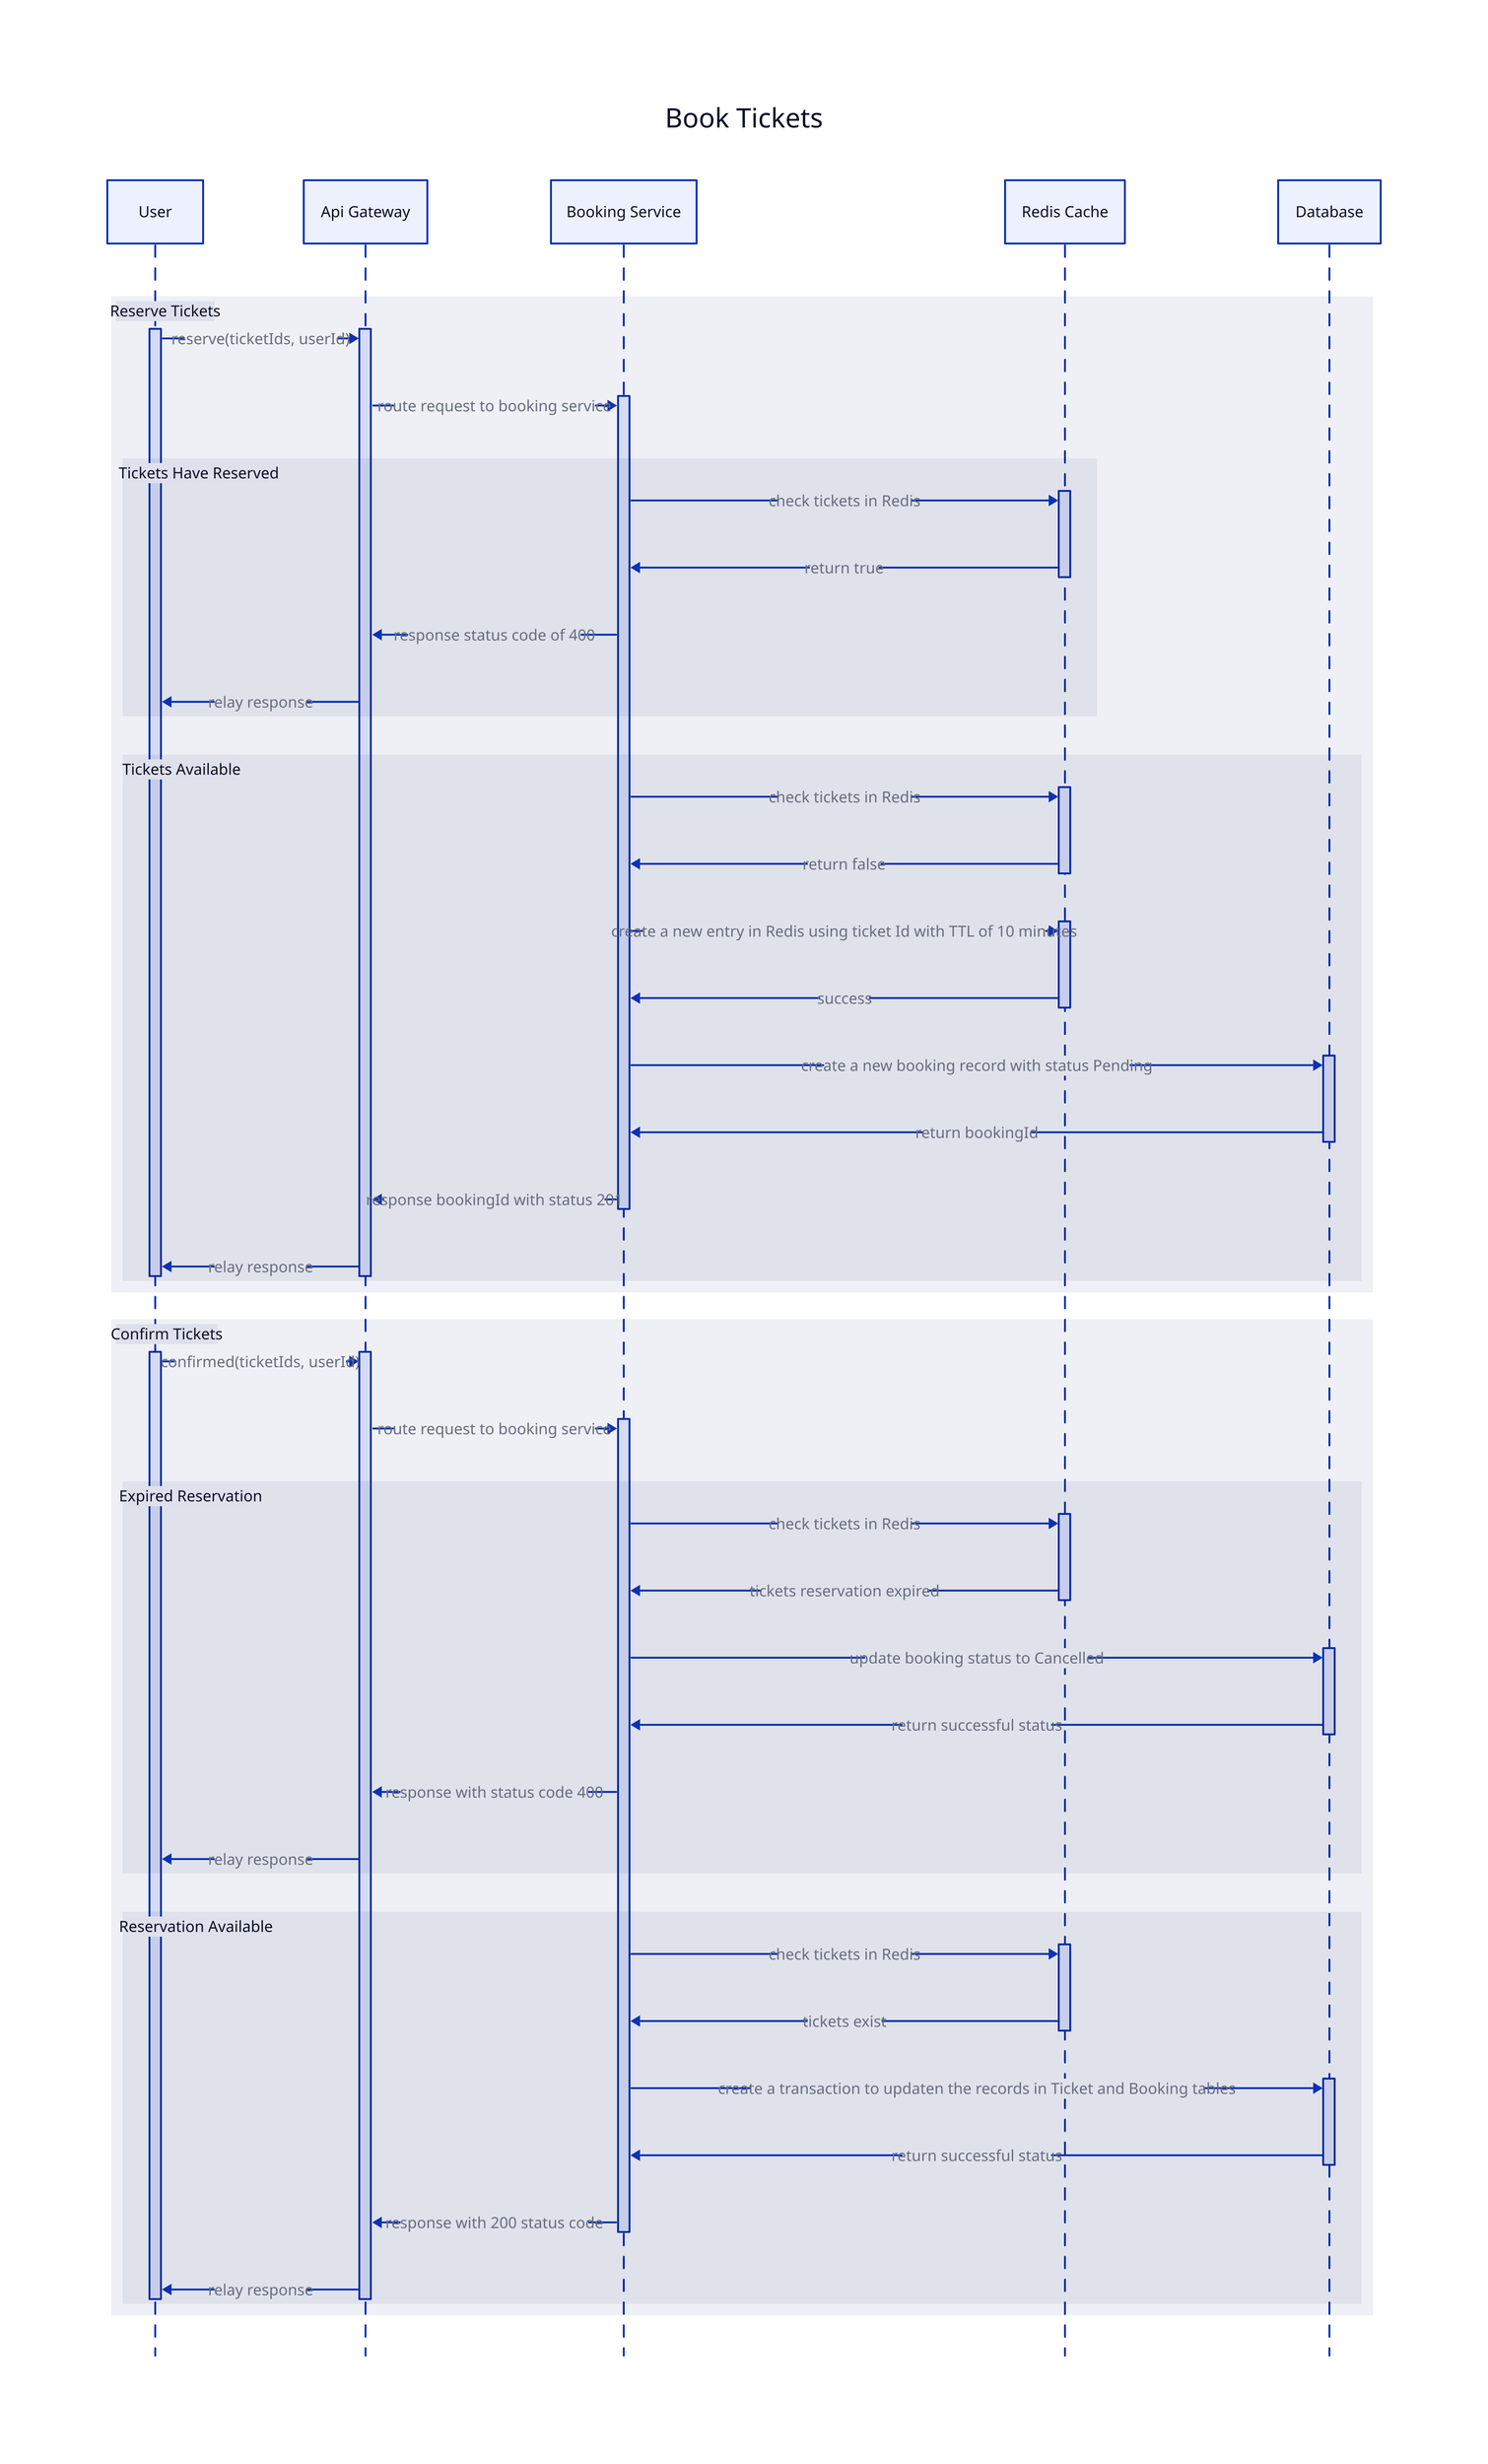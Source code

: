 Book Tickets: {
  shape: sequence_diagram
  u: User
  ag: Api Gateway
  bs: Booking Service
  redis: Redis Cache
  db: Database

  Rt: Reserve Tickets {
    u.rt -> ag.rt: reserve(ticketIds, userId)
    ag.rt -> bs.rt: route request to booking service
    Tickets Have Reserved: {
      bs.rt -> redis.reserve: check tickets in Redis
      redis.reserve -> bs.rt: return true
      bs.rt -> ag.rt: response status code of 400
      ag.rt -> u.rt: relay response
    }
    Tickets Available: {
      bs.rt -> redis.rt: check tickets in Redis
      redis.rt -> bs.rt: return false
      bs.rt -> redis.rta: create a new entry in Redis using ticket Id with TTL of 10 minutes
      redis.rta -> bs.rt: success
      bs.rt -> db.rta: create a new booking record with status Pending
      db.rta -> bs.rt: return bookingId
      bs.rt -> ag.rt: response bookingId with status 201
      ag.rt -> u.rt: relay response
    }
  }
  Ct: Confirm Tickets {
    u.ct -> ag.ct: confirmed(ticketIds, userId)
    ag.ct -> bs.ct: route request to booking service
    Expired Reservation: {
      bs.ct -> redis.ct: check tickets in Redis
      redis.ct -> bs.ct: tickets reservation expired
      bs.ct -> db.cancel: update booking status to Cancelled
      db.cancel -> bs.ct: return successful status
      bs.ct -> ag.ct: response with status code 400
      ag.ct -> u.ct: relay response
    }
    Reservation Available: {
      bs.ct -> redis.cta: check tickets in Redis
      redis.cta -> bs.ct: tickets exist
      bs.ct -> db.cta: create a transaction to updaten the records in Ticket and Booking tables
      db.cta -> bs.ct: return successful status
      bs.ct -> ag.ct: response with 200 status code
      ag.ct -> u.ct: relay response
    }
  }
}
